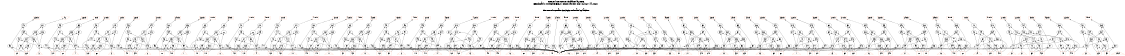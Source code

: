 # Network structure generated by ABC

digraph network {
size = "7.5,10";
center = true;
edge [dir = back];

{
  node [shape = plaintext];
  edge [style = invis];
  LevelTitle1 [label=""];
  LevelTitle2 [label=""];
  Level5 [label = ""];
  Level4 [label = ""];
  Level3 [label = ""];
  Level2 [label = ""];
  Level1 [label = ""];
  Level0 [label = ""];
  LevelTitle1 ->  LevelTitle2 ->  Level5 ->  Level4 ->  Level3 ->  Level2 ->  Level1 ->  Level0;
}

{
  rank = same;
  LevelTitle1;
  title1 [shape=plaintext,
          fontsize=20,
          fontname = "Times-Roman",
          label="Network structure visualized by ABC\nBenchmark \"MultiplierB_32\". Time was Thu Oct  8 20:27:44 2020. "
         ];
}

{
  rank = same;
  LevelTitle2;
  title2 [shape=plaintext,
          fontsize=18,
          fontname = "Times-Roman",
          label="The network contains 366 logic nodes and 62 latches.\n"
         ];
}

{
  rank = same;
  Level5;
  Node34 [label = "98", shape = invtriangle, color = coral, fillcolor = coral];
  Node36 [label = "34L_in", shape = box, color = coral, fillcolor = coral];
  Node39 [label = "2L_in", shape = box, color = coral, fillcolor = coral];
  Node42 [label = "36L_in", shape = box, color = coral, fillcolor = coral];
  Node45 [label = "37L_in", shape = box, color = coral, fillcolor = coral];
  Node48 [label = "38L_in", shape = box, color = coral, fillcolor = coral];
  Node51 [label = "39L_in", shape = box, color = coral, fillcolor = coral];
  Node54 [label = "40L_in", shape = box, color = coral, fillcolor = coral];
  Node57 [label = "41L_in", shape = box, color = coral, fillcolor = coral];
  Node60 [label = "42L_in", shape = box, color = coral, fillcolor = coral];
  Node63 [label = "43L_in", shape = box, color = coral, fillcolor = coral];
  Node66 [label = "44L_in", shape = box, color = coral, fillcolor = coral];
  Node69 [label = "45L_in", shape = box, color = coral, fillcolor = coral];
  Node72 [label = "46L_in", shape = box, color = coral, fillcolor = coral];
  Node75 [label = "47L_in", shape = box, color = coral, fillcolor = coral];
  Node78 [label = "48L_in", shape = box, color = coral, fillcolor = coral];
  Node81 [label = "49L_in", shape = box, color = coral, fillcolor = coral];
  Node84 [label = "50L_in", shape = box, color = coral, fillcolor = coral];
  Node87 [label = "51L_in", shape = box, color = coral, fillcolor = coral];
  Node90 [label = "52L_in", shape = box, color = coral, fillcolor = coral];
  Node93 [label = "53L_in", shape = box, color = coral, fillcolor = coral];
  Node96 [label = "54L_in", shape = box, color = coral, fillcolor = coral];
  Node99 [label = "55L_in", shape = box, color = coral, fillcolor = coral];
  Node102 [label = "56L_in", shape = box, color = coral, fillcolor = coral];
  Node105 [label = "57L_in", shape = box, color = coral, fillcolor = coral];
  Node108 [label = "58L_in", shape = box, color = coral, fillcolor = coral];
  Node111 [label = "59L_in", shape = box, color = coral, fillcolor = coral];
  Node114 [label = "60L_in", shape = box, color = coral, fillcolor = coral];
  Node117 [label = "61L_in", shape = box, color = coral, fillcolor = coral];
  Node120 [label = "62L_in", shape = box, color = coral, fillcolor = coral];
  Node123 [label = "63L_in", shape = box, color = coral, fillcolor = coral];
  Node126 [label = "64L_in", shape = box, color = coral, fillcolor = coral];
  Node129 [label = "65L_in", shape = box, color = coral, fillcolor = coral];
  Node132 [label = "66L_in", shape = box, color = coral, fillcolor = coral];
  Node135 [label = "67L_in", shape = box, color = coral, fillcolor = coral];
  Node138 [label = "68L_in", shape = box, color = coral, fillcolor = coral];
  Node141 [label = "69L_in", shape = box, color = coral, fillcolor = coral];
  Node144 [label = "70L_in", shape = box, color = coral, fillcolor = coral];
  Node147 [label = "71L_in", shape = box, color = coral, fillcolor = coral];
  Node150 [label = "72L_in", shape = box, color = coral, fillcolor = coral];
  Node153 [label = "73L_in", shape = box, color = coral, fillcolor = coral];
  Node156 [label = "74L_in", shape = box, color = coral, fillcolor = coral];
  Node159 [label = "75L_in", shape = box, color = coral, fillcolor = coral];
  Node162 [label = "76L_in", shape = box, color = coral, fillcolor = coral];
  Node165 [label = "77L_in", shape = box, color = coral, fillcolor = coral];
  Node168 [label = "78L_in", shape = box, color = coral, fillcolor = coral];
  Node171 [label = "79L_in", shape = box, color = coral, fillcolor = coral];
  Node174 [label = "80L_in", shape = box, color = coral, fillcolor = coral];
  Node177 [label = "81L_in", shape = box, color = coral, fillcolor = coral];
  Node180 [label = "82L_in", shape = box, color = coral, fillcolor = coral];
  Node183 [label = "83L_in", shape = box, color = coral, fillcolor = coral];
  Node186 [label = "84L_in", shape = box, color = coral, fillcolor = coral];
  Node189 [label = "85L_in", shape = box, color = coral, fillcolor = coral];
  Node192 [label = "86L_in", shape = box, color = coral, fillcolor = coral];
  Node195 [label = "87L_in", shape = box, color = coral, fillcolor = coral];
  Node198 [label = "88L_in", shape = box, color = coral, fillcolor = coral];
  Node201 [label = "89L_in", shape = box, color = coral, fillcolor = coral];
  Node204 [label = "90L_in", shape = box, color = coral, fillcolor = coral];
  Node207 [label = "91L_in", shape = box, color = coral, fillcolor = coral];
  Node210 [label = "92L_in", shape = box, color = coral, fillcolor = coral];
  Node213 [label = "93L_in", shape = box, color = coral, fillcolor = coral];
  Node216 [label = "94L_in", shape = box, color = coral, fillcolor = coral];
  Node219 [label = "95L_in", shape = box, color = coral, fillcolor = coral];
}

{
  rank = same;
  Level4;
  Node227 [label = "227\n", shape = ellipse];
  Node235 [label = "235\n", shape = ellipse];
  Node242 [label = "242\n", shape = ellipse];
  Node249 [label = "249\n", shape = ellipse];
  Node256 [label = "256\n", shape = ellipse];
  Node263 [label = "263\n", shape = ellipse];
  Node270 [label = "270\n", shape = ellipse];
  Node277 [label = "277\n", shape = ellipse];
  Node284 [label = "284\n", shape = ellipse];
  Node291 [label = "291\n", shape = ellipse];
  Node298 [label = "298\n", shape = ellipse];
  Node305 [label = "305\n", shape = ellipse];
  Node312 [label = "312\n", shape = ellipse];
  Node319 [label = "319\n", shape = ellipse];
  Node326 [label = "326\n", shape = ellipse];
  Node333 [label = "333\n", shape = ellipse];
  Node340 [label = "340\n", shape = ellipse];
  Node347 [label = "347\n", shape = ellipse];
  Node354 [label = "354\n", shape = ellipse];
  Node361 [label = "361\n", shape = ellipse];
  Node368 [label = "368\n", shape = ellipse];
  Node375 [label = "375\n", shape = ellipse];
  Node382 [label = "382\n", shape = ellipse];
  Node389 [label = "389\n", shape = ellipse];
  Node396 [label = "396\n", shape = ellipse];
  Node403 [label = "403\n", shape = ellipse];
  Node410 [label = "410\n", shape = ellipse];
  Node417 [label = "417\n", shape = ellipse];
  Node424 [label = "424\n", shape = ellipse];
  Node431 [label = "431\n", shape = ellipse];
  Node440 [label = "440\n", shape = ellipse];
  Node445 [label = "445\n", shape = ellipse];
  Node450 [label = "450\n", shape = ellipse];
  Node455 [label = "455\n", shape = ellipse];
  Node460 [label = "460\n", shape = ellipse];
  Node465 [label = "465\n", shape = ellipse];
  Node470 [label = "470\n", shape = ellipse];
  Node475 [label = "475\n", shape = ellipse];
  Node480 [label = "480\n", shape = ellipse];
  Node485 [label = "485\n", shape = ellipse];
  Node490 [label = "490\n", shape = ellipse];
  Node495 [label = "495\n", shape = ellipse];
  Node500 [label = "500\n", shape = ellipse];
  Node505 [label = "505\n", shape = ellipse];
  Node510 [label = "510\n", shape = ellipse];
  Node515 [label = "515\n", shape = ellipse];
  Node520 [label = "520\n", shape = ellipse];
  Node525 [label = "525\n", shape = ellipse];
  Node530 [label = "530\n", shape = ellipse];
  Node535 [label = "535\n", shape = ellipse];
  Node540 [label = "540\n", shape = ellipse];
  Node545 [label = "545\n", shape = ellipse];
  Node550 [label = "550\n", shape = ellipse];
  Node555 [label = "555\n", shape = ellipse];
  Node560 [label = "560\n", shape = ellipse];
  Node565 [label = "565\n", shape = ellipse];
  Node570 [label = "570\n", shape = ellipse];
  Node575 [label = "575\n", shape = ellipse];
  Node580 [label = "580\n", shape = ellipse];
  Node585 [label = "585\n", shape = ellipse];
}

{
  rank = same;
  Level3;
  Node225 [label = "225\n", shape = ellipse];
  Node226 [label = "226\n", shape = ellipse];
  Node233 [label = "233\n", shape = ellipse];
  Node234 [label = "234\n", shape = ellipse];
  Node240 [label = "240\n", shape = ellipse];
  Node241 [label = "241\n", shape = ellipse];
  Node247 [label = "247\n", shape = ellipse];
  Node248 [label = "248\n", shape = ellipse];
  Node254 [label = "254\n", shape = ellipse];
  Node255 [label = "255\n", shape = ellipse];
  Node261 [label = "261\n", shape = ellipse];
  Node262 [label = "262\n", shape = ellipse];
  Node268 [label = "268\n", shape = ellipse];
  Node269 [label = "269\n", shape = ellipse];
  Node275 [label = "275\n", shape = ellipse];
  Node276 [label = "276\n", shape = ellipse];
  Node282 [label = "282\n", shape = ellipse];
  Node283 [label = "283\n", shape = ellipse];
  Node289 [label = "289\n", shape = ellipse];
  Node290 [label = "290\n", shape = ellipse];
  Node296 [label = "296\n", shape = ellipse];
  Node297 [label = "297\n", shape = ellipse];
  Node303 [label = "303\n", shape = ellipse];
  Node304 [label = "304\n", shape = ellipse];
  Node310 [label = "310\n", shape = ellipse];
  Node311 [label = "311\n", shape = ellipse];
  Node317 [label = "317\n", shape = ellipse];
  Node318 [label = "318\n", shape = ellipse];
  Node324 [label = "324\n", shape = ellipse];
  Node325 [label = "325\n", shape = ellipse];
  Node331 [label = "331\n", shape = ellipse];
  Node332 [label = "332\n", shape = ellipse];
  Node338 [label = "338\n", shape = ellipse];
  Node339 [label = "339\n", shape = ellipse];
  Node345 [label = "345\n", shape = ellipse];
  Node346 [label = "346\n", shape = ellipse];
  Node352 [label = "352\n", shape = ellipse];
  Node353 [label = "353\n", shape = ellipse];
  Node359 [label = "359\n", shape = ellipse];
  Node360 [label = "360\n", shape = ellipse];
  Node366 [label = "366\n", shape = ellipse];
  Node367 [label = "367\n", shape = ellipse];
  Node373 [label = "373\n", shape = ellipse];
  Node374 [label = "374\n", shape = ellipse];
  Node380 [label = "380\n", shape = ellipse];
  Node381 [label = "381\n", shape = ellipse];
  Node387 [label = "387\n", shape = ellipse];
  Node388 [label = "388\n", shape = ellipse];
  Node394 [label = "394\n", shape = ellipse];
  Node395 [label = "395\n", shape = ellipse];
  Node401 [label = "401\n", shape = ellipse];
  Node402 [label = "402\n", shape = ellipse];
  Node408 [label = "408\n", shape = ellipse];
  Node409 [label = "409\n", shape = ellipse];
  Node415 [label = "415\n", shape = ellipse];
  Node416 [label = "416\n", shape = ellipse];
  Node422 [label = "422\n", shape = ellipse];
  Node423 [label = "423\n", shape = ellipse];
  Node429 [label = "429\n", shape = ellipse];
  Node430 [label = "430\n", shape = ellipse];
  Node435 [label = "435\n", shape = ellipse];
  Node439 [label = "439\n", shape = ellipse];
  Node444 [label = "444\n", shape = ellipse];
  Node449 [label = "449\n", shape = ellipse];
  Node454 [label = "454\n", shape = ellipse];
  Node459 [label = "459\n", shape = ellipse];
  Node464 [label = "464\n", shape = ellipse];
  Node469 [label = "469\n", shape = ellipse];
  Node474 [label = "474\n", shape = ellipse];
  Node479 [label = "479\n", shape = ellipse];
  Node484 [label = "484\n", shape = ellipse];
  Node489 [label = "489\n", shape = ellipse];
  Node494 [label = "494\n", shape = ellipse];
  Node499 [label = "499\n", shape = ellipse];
  Node504 [label = "504\n", shape = ellipse];
  Node509 [label = "509\n", shape = ellipse];
  Node514 [label = "514\n", shape = ellipse];
  Node519 [label = "519\n", shape = ellipse];
  Node524 [label = "524\n", shape = ellipse];
  Node529 [label = "529\n", shape = ellipse];
  Node534 [label = "534\n", shape = ellipse];
  Node539 [label = "539\n", shape = ellipse];
  Node544 [label = "544\n", shape = ellipse];
  Node549 [label = "549\n", shape = ellipse];
  Node554 [label = "554\n", shape = ellipse];
  Node559 [label = "559\n", shape = ellipse];
  Node564 [label = "564\n", shape = ellipse];
  Node569 [label = "569\n", shape = ellipse];
  Node574 [label = "574\n", shape = ellipse];
  Node579 [label = "579\n", shape = ellipse];
  Node584 [label = "584\n", shape = ellipse];
}

{
  rank = same;
  Level2;
  Node224 [label = "224\n", shape = ellipse];
  Node232 [label = "232\n", shape = ellipse];
  Node239 [label = "239\n", shape = ellipse];
  Node246 [label = "246\n", shape = ellipse];
  Node253 [label = "253\n", shape = ellipse];
  Node260 [label = "260\n", shape = ellipse];
  Node267 [label = "267\n", shape = ellipse];
  Node274 [label = "274\n", shape = ellipse];
  Node281 [label = "281\n", shape = ellipse];
  Node288 [label = "288\n", shape = ellipse];
  Node295 [label = "295\n", shape = ellipse];
  Node302 [label = "302\n", shape = ellipse];
  Node309 [label = "309\n", shape = ellipse];
  Node316 [label = "316\n", shape = ellipse];
  Node323 [label = "323\n", shape = ellipse];
  Node330 [label = "330\n", shape = ellipse];
  Node337 [label = "337\n", shape = ellipse];
  Node344 [label = "344\n", shape = ellipse];
  Node351 [label = "351\n", shape = ellipse];
  Node358 [label = "358\n", shape = ellipse];
  Node365 [label = "365\n", shape = ellipse];
  Node372 [label = "372\n", shape = ellipse];
  Node379 [label = "379\n", shape = ellipse];
  Node386 [label = "386\n", shape = ellipse];
  Node393 [label = "393\n", shape = ellipse];
  Node400 [label = "400\n", shape = ellipse];
  Node407 [label = "407\n", shape = ellipse];
  Node414 [label = "414\n", shape = ellipse];
  Node421 [label = "421\n", shape = ellipse];
  Node428 [label = "428\n", shape = ellipse];
  Node433 [label = "433\n", shape = ellipse];
  Node434 [label = "434\n", shape = ellipse];
  Node437 [label = "437\n", shape = ellipse];
  Node438 [label = "438\n", shape = ellipse];
  Node442 [label = "442\n", shape = ellipse];
  Node443 [label = "443\n", shape = ellipse];
  Node447 [label = "447\n", shape = ellipse];
  Node448 [label = "448\n", shape = ellipse];
  Node452 [label = "452\n", shape = ellipse];
  Node453 [label = "453\n", shape = ellipse];
  Node457 [label = "457\n", shape = ellipse];
  Node458 [label = "458\n", shape = ellipse];
  Node462 [label = "462\n", shape = ellipse];
  Node463 [label = "463\n", shape = ellipse];
  Node467 [label = "467\n", shape = ellipse];
  Node468 [label = "468\n", shape = ellipse];
  Node472 [label = "472\n", shape = ellipse];
  Node473 [label = "473\n", shape = ellipse];
  Node477 [label = "477\n", shape = ellipse];
  Node478 [label = "478\n", shape = ellipse];
  Node482 [label = "482\n", shape = ellipse];
  Node483 [label = "483\n", shape = ellipse];
  Node487 [label = "487\n", shape = ellipse];
  Node488 [label = "488\n", shape = ellipse];
  Node492 [label = "492\n", shape = ellipse];
  Node493 [label = "493\n", shape = ellipse];
  Node497 [label = "497\n", shape = ellipse];
  Node498 [label = "498\n", shape = ellipse];
  Node502 [label = "502\n", shape = ellipse];
  Node503 [label = "503\n", shape = ellipse];
  Node507 [label = "507\n", shape = ellipse];
  Node508 [label = "508\n", shape = ellipse];
  Node512 [label = "512\n", shape = ellipse];
  Node513 [label = "513\n", shape = ellipse];
  Node517 [label = "517\n", shape = ellipse];
  Node518 [label = "518\n", shape = ellipse];
  Node522 [label = "522\n", shape = ellipse];
  Node523 [label = "523\n", shape = ellipse];
  Node527 [label = "527\n", shape = ellipse];
  Node528 [label = "528\n", shape = ellipse];
  Node532 [label = "532\n", shape = ellipse];
  Node533 [label = "533\n", shape = ellipse];
  Node537 [label = "537\n", shape = ellipse];
  Node538 [label = "538\n", shape = ellipse];
  Node542 [label = "542\n", shape = ellipse];
  Node543 [label = "543\n", shape = ellipse];
  Node547 [label = "547\n", shape = ellipse];
  Node548 [label = "548\n", shape = ellipse];
  Node552 [label = "552\n", shape = ellipse];
  Node553 [label = "553\n", shape = ellipse];
  Node557 [label = "557\n", shape = ellipse];
  Node558 [label = "558\n", shape = ellipse];
  Node562 [label = "562\n", shape = ellipse];
  Node563 [label = "563\n", shape = ellipse];
  Node567 [label = "567\n", shape = ellipse];
  Node568 [label = "568\n", shape = ellipse];
  Node572 [label = "572\n", shape = ellipse];
  Node573 [label = "573\n", shape = ellipse];
  Node577 [label = "577\n", shape = ellipse];
  Node578 [label = "578\n", shape = ellipse];
  Node582 [label = "582\n", shape = ellipse];
  Node583 [label = "583\n", shape = ellipse];
  Node586 [label = "586\n", shape = ellipse];
}

{
  rank = same;
  Level1;
  Node221 [label = "221\n", shape = ellipse];
  Node222 [label = "222\n", shape = ellipse];
  Node223 [label = "223\n", shape = ellipse];
  Node228 [label = "228\n", shape = ellipse];
  Node229 [label = "229\n", shape = ellipse];
  Node230 [label = "230\n", shape = ellipse];
  Node231 [label = "231\n", shape = ellipse];
  Node236 [label = "236\n", shape = ellipse];
  Node237 [label = "237\n", shape = ellipse];
  Node238 [label = "238\n", shape = ellipse];
  Node243 [label = "243\n", shape = ellipse];
  Node244 [label = "244\n", shape = ellipse];
  Node245 [label = "245\n", shape = ellipse];
  Node250 [label = "250\n", shape = ellipse];
  Node251 [label = "251\n", shape = ellipse];
  Node252 [label = "252\n", shape = ellipse];
  Node257 [label = "257\n", shape = ellipse];
  Node258 [label = "258\n", shape = ellipse];
  Node259 [label = "259\n", shape = ellipse];
  Node264 [label = "264\n", shape = ellipse];
  Node265 [label = "265\n", shape = ellipse];
  Node266 [label = "266\n", shape = ellipse];
  Node271 [label = "271\n", shape = ellipse];
  Node272 [label = "272\n", shape = ellipse];
  Node273 [label = "273\n", shape = ellipse];
  Node278 [label = "278\n", shape = ellipse];
  Node279 [label = "279\n", shape = ellipse];
  Node280 [label = "280\n", shape = ellipse];
  Node285 [label = "285\n", shape = ellipse];
  Node286 [label = "286\n", shape = ellipse];
  Node287 [label = "287\n", shape = ellipse];
  Node292 [label = "292\n", shape = ellipse];
  Node293 [label = "293\n", shape = ellipse];
  Node294 [label = "294\n", shape = ellipse];
  Node299 [label = "299\n", shape = ellipse];
  Node300 [label = "300\n", shape = ellipse];
  Node301 [label = "301\n", shape = ellipse];
  Node306 [label = "306\n", shape = ellipse];
  Node307 [label = "307\n", shape = ellipse];
  Node308 [label = "308\n", shape = ellipse];
  Node313 [label = "313\n", shape = ellipse];
  Node314 [label = "314\n", shape = ellipse];
  Node315 [label = "315\n", shape = ellipse];
  Node320 [label = "320\n", shape = ellipse];
  Node321 [label = "321\n", shape = ellipse];
  Node322 [label = "322\n", shape = ellipse];
  Node327 [label = "327\n", shape = ellipse];
  Node328 [label = "328\n", shape = ellipse];
  Node329 [label = "329\n", shape = ellipse];
  Node334 [label = "334\n", shape = ellipse];
  Node335 [label = "335\n", shape = ellipse];
  Node336 [label = "336\n", shape = ellipse];
  Node341 [label = "341\n", shape = ellipse];
  Node342 [label = "342\n", shape = ellipse];
  Node343 [label = "343\n", shape = ellipse];
  Node348 [label = "348\n", shape = ellipse];
  Node349 [label = "349\n", shape = ellipse];
  Node350 [label = "350\n", shape = ellipse];
  Node355 [label = "355\n", shape = ellipse];
  Node356 [label = "356\n", shape = ellipse];
  Node357 [label = "357\n", shape = ellipse];
  Node362 [label = "362\n", shape = ellipse];
  Node363 [label = "363\n", shape = ellipse];
  Node364 [label = "364\n", shape = ellipse];
  Node369 [label = "369\n", shape = ellipse];
  Node370 [label = "370\n", shape = ellipse];
  Node371 [label = "371\n", shape = ellipse];
  Node376 [label = "376\n", shape = ellipse];
  Node377 [label = "377\n", shape = ellipse];
  Node378 [label = "378\n", shape = ellipse];
  Node383 [label = "383\n", shape = ellipse];
  Node384 [label = "384\n", shape = ellipse];
  Node385 [label = "385\n", shape = ellipse];
  Node390 [label = "390\n", shape = ellipse];
  Node391 [label = "391\n", shape = ellipse];
  Node392 [label = "392\n", shape = ellipse];
  Node397 [label = "397\n", shape = ellipse];
  Node398 [label = "398\n", shape = ellipse];
  Node399 [label = "399\n", shape = ellipse];
  Node404 [label = "404\n", shape = ellipse];
  Node405 [label = "405\n", shape = ellipse];
  Node406 [label = "406\n", shape = ellipse];
  Node411 [label = "411\n", shape = ellipse];
  Node412 [label = "412\n", shape = ellipse];
  Node413 [label = "413\n", shape = ellipse];
  Node418 [label = "418\n", shape = ellipse];
  Node419 [label = "419\n", shape = ellipse];
  Node420 [label = "420\n", shape = ellipse];
  Node425 [label = "425\n", shape = ellipse];
  Node426 [label = "426\n", shape = ellipse];
  Node427 [label = "427\n", shape = ellipse];
  Node432 [label = "432\n", shape = ellipse];
  Node436 [label = "436\n", shape = ellipse];
  Node441 [label = "441\n", shape = ellipse];
  Node446 [label = "446\n", shape = ellipse];
  Node451 [label = "451\n", shape = ellipse];
  Node456 [label = "456\n", shape = ellipse];
  Node461 [label = "461\n", shape = ellipse];
  Node466 [label = "466\n", shape = ellipse];
  Node471 [label = "471\n", shape = ellipse];
  Node476 [label = "476\n", shape = ellipse];
  Node481 [label = "481\n", shape = ellipse];
  Node486 [label = "486\n", shape = ellipse];
  Node491 [label = "491\n", shape = ellipse];
  Node496 [label = "496\n", shape = ellipse];
  Node501 [label = "501\n", shape = ellipse];
  Node506 [label = "506\n", shape = ellipse];
  Node511 [label = "511\n", shape = ellipse];
  Node516 [label = "516\n", shape = ellipse];
  Node521 [label = "521\n", shape = ellipse];
  Node526 [label = "526\n", shape = ellipse];
  Node531 [label = "531\n", shape = ellipse];
  Node536 [label = "536\n", shape = ellipse];
  Node541 [label = "541\n", shape = ellipse];
  Node546 [label = "546\n", shape = ellipse];
  Node551 [label = "551\n", shape = ellipse];
  Node556 [label = "556\n", shape = ellipse];
  Node561 [label = "561\n", shape = ellipse];
  Node566 [label = "566\n", shape = ellipse];
  Node571 [label = "571\n", shape = ellipse];
  Node576 [label = "576\n", shape = ellipse];
  Node581 [label = "581\n", shape = ellipse];
}

{
  rank = same;
  Level0;
  Node1 [label = "clock", shape = triangle, color = coral, fillcolor = coral];
  Node2 [label = "1", shape = triangle, color = coral, fillcolor = coral];
  Node3 [label = "3", shape = triangle, color = coral, fillcolor = coral];
  Node4 [label = "4", shape = triangle, color = coral, fillcolor = coral];
  Node5 [label = "5", shape = triangle, color = coral, fillcolor = coral];
  Node6 [label = "6", shape = triangle, color = coral, fillcolor = coral];
  Node7 [label = "7", shape = triangle, color = coral, fillcolor = coral];
  Node8 [label = "8", shape = triangle, color = coral, fillcolor = coral];
  Node9 [label = "9", shape = triangle, color = coral, fillcolor = coral];
  Node10 [label = "10", shape = triangle, color = coral, fillcolor = coral];
  Node11 [label = "11", shape = triangle, color = coral, fillcolor = coral];
  Node12 [label = "12", shape = triangle, color = coral, fillcolor = coral];
  Node13 [label = "13", shape = triangle, color = coral, fillcolor = coral];
  Node14 [label = "14", shape = triangle, color = coral, fillcolor = coral];
  Node15 [label = "15", shape = triangle, color = coral, fillcolor = coral];
  Node16 [label = "16", shape = triangle, color = coral, fillcolor = coral];
  Node17 [label = "17", shape = triangle, color = coral, fillcolor = coral];
  Node18 [label = "18", shape = triangle, color = coral, fillcolor = coral];
  Node19 [label = "19", shape = triangle, color = coral, fillcolor = coral];
  Node20 [label = "20", shape = triangle, color = coral, fillcolor = coral];
  Node21 [label = "21", shape = triangle, color = coral, fillcolor = coral];
  Node22 [label = "22", shape = triangle, color = coral, fillcolor = coral];
  Node23 [label = "23", shape = triangle, color = coral, fillcolor = coral];
  Node24 [label = "24", shape = triangle, color = coral, fillcolor = coral];
  Node25 [label = "25", shape = triangle, color = coral, fillcolor = coral];
  Node26 [label = "26", shape = triangle, color = coral, fillcolor = coral];
  Node27 [label = "27", shape = triangle, color = coral, fillcolor = coral];
  Node28 [label = "28", shape = triangle, color = coral, fillcolor = coral];
  Node29 [label = "29", shape = triangle, color = coral, fillcolor = coral];
  Node30 [label = "30", shape = triangle, color = coral, fillcolor = coral];
  Node31 [label = "31", shape = triangle, color = coral, fillcolor = coral];
  Node32 [label = "32", shape = triangle, color = coral, fillcolor = coral];
  Node33 [label = "33", shape = triangle, color = coral, fillcolor = coral];
  Node37 [label = "34L", shape = box, color = coral, fillcolor = coral];
  Node40 [label = "2L", shape = box, color = coral, fillcolor = coral];
  Node43 [label = "36L", shape = box, color = coral, fillcolor = coral];
  Node46 [label = "37L", shape = box, color = coral, fillcolor = coral];
  Node49 [label = "38L", shape = box, color = coral, fillcolor = coral];
  Node52 [label = "39L", shape = box, color = coral, fillcolor = coral];
  Node55 [label = "40L", shape = box, color = coral, fillcolor = coral];
  Node58 [label = "41L", shape = box, color = coral, fillcolor = coral];
  Node61 [label = "42L", shape = box, color = coral, fillcolor = coral];
  Node64 [label = "43L", shape = box, color = coral, fillcolor = coral];
  Node67 [label = "44L", shape = box, color = coral, fillcolor = coral];
  Node70 [label = "45L", shape = box, color = coral, fillcolor = coral];
  Node73 [label = "46L", shape = box, color = coral, fillcolor = coral];
  Node76 [label = "47L", shape = box, color = coral, fillcolor = coral];
  Node79 [label = "48L", shape = box, color = coral, fillcolor = coral];
  Node82 [label = "49L", shape = box, color = coral, fillcolor = coral];
  Node85 [label = "50L", shape = box, color = coral, fillcolor = coral];
  Node88 [label = "51L", shape = box, color = coral, fillcolor = coral];
  Node91 [label = "52L", shape = box, color = coral, fillcolor = coral];
  Node94 [label = "53L", shape = box, color = coral, fillcolor = coral];
  Node97 [label = "54L", shape = box, color = coral, fillcolor = coral];
  Node100 [label = "55L", shape = box, color = coral, fillcolor = coral];
  Node103 [label = "56L", shape = box, color = coral, fillcolor = coral];
  Node106 [label = "57L", shape = box, color = coral, fillcolor = coral];
  Node109 [label = "58L", shape = box, color = coral, fillcolor = coral];
  Node112 [label = "59L", shape = box, color = coral, fillcolor = coral];
  Node115 [label = "60L", shape = box, color = coral, fillcolor = coral];
  Node118 [label = "61L", shape = box, color = coral, fillcolor = coral];
  Node121 [label = "62L", shape = box, color = coral, fillcolor = coral];
  Node124 [label = "63L", shape = box, color = coral, fillcolor = coral];
  Node127 [label = "64L", shape = box, color = coral, fillcolor = coral];
  Node130 [label = "65L", shape = box, color = coral, fillcolor = coral];
  Node133 [label = "66L", shape = box, color = coral, fillcolor = coral];
  Node136 [label = "67L", shape = box, color = coral, fillcolor = coral];
  Node139 [label = "68L", shape = box, color = coral, fillcolor = coral];
  Node142 [label = "69L", shape = box, color = coral, fillcolor = coral];
  Node145 [label = "70L", shape = box, color = coral, fillcolor = coral];
  Node148 [label = "71L", shape = box, color = coral, fillcolor = coral];
  Node151 [label = "72L", shape = box, color = coral, fillcolor = coral];
  Node154 [label = "73L", shape = box, color = coral, fillcolor = coral];
  Node157 [label = "74L", shape = box, color = coral, fillcolor = coral];
  Node160 [label = "75L", shape = box, color = coral, fillcolor = coral];
  Node163 [label = "76L", shape = box, color = coral, fillcolor = coral];
  Node166 [label = "77L", shape = box, color = coral, fillcolor = coral];
  Node169 [label = "78L", shape = box, color = coral, fillcolor = coral];
  Node172 [label = "79L", shape = box, color = coral, fillcolor = coral];
  Node175 [label = "80L", shape = box, color = coral, fillcolor = coral];
  Node178 [label = "81L", shape = box, color = coral, fillcolor = coral];
  Node181 [label = "82L", shape = box, color = coral, fillcolor = coral];
  Node184 [label = "83L", shape = box, color = coral, fillcolor = coral];
  Node187 [label = "84L", shape = box, color = coral, fillcolor = coral];
  Node190 [label = "85L", shape = box, color = coral, fillcolor = coral];
  Node193 [label = "86L", shape = box, color = coral, fillcolor = coral];
  Node196 [label = "87L", shape = box, color = coral, fillcolor = coral];
  Node199 [label = "88L", shape = box, color = coral, fillcolor = coral];
  Node202 [label = "89L", shape = box, color = coral, fillcolor = coral];
  Node205 [label = "90L", shape = box, color = coral, fillcolor = coral];
  Node208 [label = "91L", shape = box, color = coral, fillcolor = coral];
  Node211 [label = "92L", shape = box, color = coral, fillcolor = coral];
  Node214 [label = "93L", shape = box, color = coral, fillcolor = coral];
  Node217 [label = "94L", shape = box, color = coral, fillcolor = coral];
  Node220 [label = "95L", shape = box, color = coral, fillcolor = coral];
}

title1 -> title2 [style = invis];
title2 -> Node34 [style = invis];
title2 -> Node36 [style = invis];
title2 -> Node39 [style = invis];
title2 -> Node42 [style = invis];
title2 -> Node45 [style = invis];
title2 -> Node48 [style = invis];
title2 -> Node51 [style = invis];
title2 -> Node54 [style = invis];
title2 -> Node57 [style = invis];
title2 -> Node60 [style = invis];
title2 -> Node63 [style = invis];
title2 -> Node66 [style = invis];
title2 -> Node69 [style = invis];
title2 -> Node72 [style = invis];
title2 -> Node75 [style = invis];
title2 -> Node78 [style = invis];
title2 -> Node81 [style = invis];
title2 -> Node84 [style = invis];
title2 -> Node87 [style = invis];
title2 -> Node90 [style = invis];
title2 -> Node93 [style = invis];
title2 -> Node96 [style = invis];
title2 -> Node99 [style = invis];
title2 -> Node102 [style = invis];
title2 -> Node105 [style = invis];
title2 -> Node108 [style = invis];
title2 -> Node111 [style = invis];
title2 -> Node114 [style = invis];
title2 -> Node117 [style = invis];
title2 -> Node120 [style = invis];
title2 -> Node123 [style = invis];
title2 -> Node126 [style = invis];
title2 -> Node129 [style = invis];
title2 -> Node132 [style = invis];
title2 -> Node135 [style = invis];
title2 -> Node138 [style = invis];
title2 -> Node141 [style = invis];
title2 -> Node144 [style = invis];
title2 -> Node147 [style = invis];
title2 -> Node150 [style = invis];
title2 -> Node153 [style = invis];
title2 -> Node156 [style = invis];
title2 -> Node159 [style = invis];
title2 -> Node162 [style = invis];
title2 -> Node165 [style = invis];
title2 -> Node168 [style = invis];
title2 -> Node171 [style = invis];
title2 -> Node174 [style = invis];
title2 -> Node177 [style = invis];
title2 -> Node180 [style = invis];
title2 -> Node183 [style = invis];
title2 -> Node186 [style = invis];
title2 -> Node189 [style = invis];
title2 -> Node192 [style = invis];
title2 -> Node195 [style = invis];
title2 -> Node198 [style = invis];
title2 -> Node201 [style = invis];
title2 -> Node204 [style = invis];
title2 -> Node207 [style = invis];
title2 -> Node210 [style = invis];
title2 -> Node213 [style = invis];
title2 -> Node216 [style = invis];
title2 -> Node219 [style = invis];
Node34 -> Node227 [style = solid];
Node36 -> Node228 [style = solid];
Node39 -> Node235 [style = solid];
Node42 -> Node242 [style = solid];
Node45 -> Node249 [style = solid];
Node48 -> Node256 [style = solid];
Node51 -> Node263 [style = solid];
Node54 -> Node270 [style = solid];
Node57 -> Node277 [style = solid];
Node60 -> Node284 [style = solid];
Node63 -> Node291 [style = solid];
Node66 -> Node298 [style = solid];
Node69 -> Node305 [style = solid];
Node72 -> Node312 [style = solid];
Node75 -> Node319 [style = solid];
Node78 -> Node326 [style = solid];
Node81 -> Node333 [style = solid];
Node84 -> Node340 [style = solid];
Node87 -> Node347 [style = solid];
Node90 -> Node354 [style = solid];
Node93 -> Node361 [style = solid];
Node96 -> Node368 [style = solid];
Node99 -> Node375 [style = solid];
Node102 -> Node382 [style = solid];
Node105 -> Node389 [style = solid];
Node108 -> Node396 [style = solid];
Node111 -> Node403 [style = solid];
Node114 -> Node410 [style = solid];
Node117 -> Node417 [style = solid];
Node120 -> Node424 [style = solid];
Node123 -> Node431 [style = solid];
Node126 -> Node435 [style = solid];
Node129 -> Node440 [style = solid];
Node132 -> Node445 [style = solid];
Node135 -> Node450 [style = solid];
Node138 -> Node455 [style = solid];
Node141 -> Node460 [style = solid];
Node144 -> Node465 [style = solid];
Node147 -> Node470 [style = solid];
Node150 -> Node475 [style = solid];
Node153 -> Node480 [style = solid];
Node156 -> Node485 [style = solid];
Node159 -> Node490 [style = solid];
Node162 -> Node495 [style = solid];
Node165 -> Node500 [style = solid];
Node168 -> Node505 [style = solid];
Node171 -> Node510 [style = solid];
Node174 -> Node515 [style = solid];
Node177 -> Node520 [style = solid];
Node180 -> Node525 [style = solid];
Node183 -> Node530 [style = solid];
Node186 -> Node535 [style = solid];
Node189 -> Node540 [style = solid];
Node192 -> Node545 [style = solid];
Node195 -> Node550 [style = solid];
Node198 -> Node555 [style = solid];
Node201 -> Node560 [style = solid];
Node204 -> Node565 [style = solid];
Node207 -> Node570 [style = solid];
Node210 -> Node575 [style = solid];
Node213 -> Node580 [style = solid];
Node216 -> Node585 [style = solid];
Node219 -> Node586 [style = solid];
Node221 -> Node2 [style = solid];
Node221 -> Node3 [style = solid];
Node222 -> Node43 [style = solid];
Node222 -> Node133 [style = solid];
Node223 -> Node43 [style = solid];
Node223 -> Node133 [style = solid];
Node224 -> Node222 [style = solid];
Node224 -> Node223 [style = solid];
Node225 -> Node221 [style = solid];
Node225 -> Node224 [style = solid];
Node226 -> Node221 [style = solid];
Node226 -> Node224 [style = solid];
Node227 -> Node225 [style = solid];
Node227 -> Node226 [style = solid];
Node228 -> Node2 [style = solid];
Node228 -> Node37 [style = solid];
Node229 -> Node2 [style = solid];
Node229 -> Node4 [style = solid];
Node230 -> Node46 [style = solid];
Node230 -> Node136 [style = solid];
Node231 -> Node46 [style = solid];
Node231 -> Node136 [style = solid];
Node232 -> Node230 [style = solid];
Node232 -> Node231 [style = solid];
Node233 -> Node229 [style = solid];
Node233 -> Node232 [style = solid];
Node234 -> Node229 [style = solid];
Node234 -> Node232 [style = solid];
Node235 -> Node233 [style = solid];
Node235 -> Node234 [style = solid];
Node236 -> Node2 [style = solid];
Node236 -> Node5 [style = solid];
Node237 -> Node49 [style = solid];
Node237 -> Node139 [style = solid];
Node238 -> Node49 [style = solid];
Node238 -> Node139 [style = solid];
Node239 -> Node237 [style = solid];
Node239 -> Node238 [style = solid];
Node240 -> Node236 [style = solid];
Node240 -> Node239 [style = solid];
Node241 -> Node236 [style = solid];
Node241 -> Node239 [style = solid];
Node242 -> Node240 [style = solid];
Node242 -> Node241 [style = solid];
Node243 -> Node2 [style = solid];
Node243 -> Node6 [style = solid];
Node244 -> Node52 [style = solid];
Node244 -> Node142 [style = solid];
Node245 -> Node52 [style = solid];
Node245 -> Node142 [style = solid];
Node246 -> Node244 [style = solid];
Node246 -> Node245 [style = solid];
Node247 -> Node243 [style = solid];
Node247 -> Node246 [style = solid];
Node248 -> Node243 [style = solid];
Node248 -> Node246 [style = solid];
Node249 -> Node247 [style = solid];
Node249 -> Node248 [style = solid];
Node250 -> Node2 [style = solid];
Node250 -> Node7 [style = solid];
Node251 -> Node55 [style = solid];
Node251 -> Node145 [style = solid];
Node252 -> Node55 [style = solid];
Node252 -> Node145 [style = solid];
Node253 -> Node251 [style = solid];
Node253 -> Node252 [style = solid];
Node254 -> Node250 [style = solid];
Node254 -> Node253 [style = solid];
Node255 -> Node250 [style = solid];
Node255 -> Node253 [style = solid];
Node256 -> Node254 [style = solid];
Node256 -> Node255 [style = solid];
Node257 -> Node2 [style = solid];
Node257 -> Node8 [style = solid];
Node258 -> Node58 [style = solid];
Node258 -> Node148 [style = solid];
Node259 -> Node58 [style = solid];
Node259 -> Node148 [style = solid];
Node260 -> Node258 [style = solid];
Node260 -> Node259 [style = solid];
Node261 -> Node257 [style = solid];
Node261 -> Node260 [style = solid];
Node262 -> Node257 [style = solid];
Node262 -> Node260 [style = solid];
Node263 -> Node261 [style = solid];
Node263 -> Node262 [style = solid];
Node264 -> Node2 [style = solid];
Node264 -> Node9 [style = solid];
Node265 -> Node61 [style = solid];
Node265 -> Node151 [style = solid];
Node266 -> Node61 [style = solid];
Node266 -> Node151 [style = solid];
Node267 -> Node265 [style = solid];
Node267 -> Node266 [style = solid];
Node268 -> Node264 [style = solid];
Node268 -> Node267 [style = solid];
Node269 -> Node264 [style = solid];
Node269 -> Node267 [style = solid];
Node270 -> Node268 [style = solid];
Node270 -> Node269 [style = solid];
Node271 -> Node2 [style = solid];
Node271 -> Node10 [style = solid];
Node272 -> Node64 [style = solid];
Node272 -> Node154 [style = solid];
Node273 -> Node64 [style = solid];
Node273 -> Node154 [style = solid];
Node274 -> Node272 [style = solid];
Node274 -> Node273 [style = solid];
Node275 -> Node271 [style = solid];
Node275 -> Node274 [style = solid];
Node276 -> Node271 [style = solid];
Node276 -> Node274 [style = solid];
Node277 -> Node275 [style = solid];
Node277 -> Node276 [style = solid];
Node278 -> Node2 [style = solid];
Node278 -> Node11 [style = solid];
Node279 -> Node67 [style = solid];
Node279 -> Node157 [style = solid];
Node280 -> Node67 [style = solid];
Node280 -> Node157 [style = solid];
Node281 -> Node279 [style = solid];
Node281 -> Node280 [style = solid];
Node282 -> Node278 [style = solid];
Node282 -> Node281 [style = solid];
Node283 -> Node278 [style = solid];
Node283 -> Node281 [style = solid];
Node284 -> Node282 [style = solid];
Node284 -> Node283 [style = solid];
Node285 -> Node2 [style = solid];
Node285 -> Node12 [style = solid];
Node286 -> Node70 [style = solid];
Node286 -> Node160 [style = solid];
Node287 -> Node70 [style = solid];
Node287 -> Node160 [style = solid];
Node288 -> Node286 [style = solid];
Node288 -> Node287 [style = solid];
Node289 -> Node285 [style = solid];
Node289 -> Node288 [style = solid];
Node290 -> Node285 [style = solid];
Node290 -> Node288 [style = solid];
Node291 -> Node289 [style = solid];
Node291 -> Node290 [style = solid];
Node292 -> Node2 [style = solid];
Node292 -> Node13 [style = solid];
Node293 -> Node73 [style = solid];
Node293 -> Node163 [style = solid];
Node294 -> Node73 [style = solid];
Node294 -> Node163 [style = solid];
Node295 -> Node293 [style = solid];
Node295 -> Node294 [style = solid];
Node296 -> Node292 [style = solid];
Node296 -> Node295 [style = solid];
Node297 -> Node292 [style = solid];
Node297 -> Node295 [style = solid];
Node298 -> Node296 [style = solid];
Node298 -> Node297 [style = solid];
Node299 -> Node2 [style = solid];
Node299 -> Node14 [style = solid];
Node300 -> Node76 [style = solid];
Node300 -> Node166 [style = solid];
Node301 -> Node76 [style = solid];
Node301 -> Node166 [style = solid];
Node302 -> Node300 [style = solid];
Node302 -> Node301 [style = solid];
Node303 -> Node299 [style = solid];
Node303 -> Node302 [style = solid];
Node304 -> Node299 [style = solid];
Node304 -> Node302 [style = solid];
Node305 -> Node303 [style = solid];
Node305 -> Node304 [style = solid];
Node306 -> Node2 [style = solid];
Node306 -> Node15 [style = solid];
Node307 -> Node79 [style = solid];
Node307 -> Node169 [style = solid];
Node308 -> Node79 [style = solid];
Node308 -> Node169 [style = solid];
Node309 -> Node307 [style = solid];
Node309 -> Node308 [style = solid];
Node310 -> Node306 [style = solid];
Node310 -> Node309 [style = solid];
Node311 -> Node306 [style = solid];
Node311 -> Node309 [style = solid];
Node312 -> Node310 [style = solid];
Node312 -> Node311 [style = solid];
Node313 -> Node2 [style = solid];
Node313 -> Node16 [style = solid];
Node314 -> Node82 [style = solid];
Node314 -> Node172 [style = solid];
Node315 -> Node82 [style = solid];
Node315 -> Node172 [style = solid];
Node316 -> Node314 [style = solid];
Node316 -> Node315 [style = solid];
Node317 -> Node313 [style = solid];
Node317 -> Node316 [style = solid];
Node318 -> Node313 [style = solid];
Node318 -> Node316 [style = solid];
Node319 -> Node317 [style = solid];
Node319 -> Node318 [style = solid];
Node320 -> Node2 [style = solid];
Node320 -> Node17 [style = solid];
Node321 -> Node85 [style = solid];
Node321 -> Node175 [style = solid];
Node322 -> Node85 [style = solid];
Node322 -> Node175 [style = solid];
Node323 -> Node321 [style = solid];
Node323 -> Node322 [style = solid];
Node324 -> Node320 [style = solid];
Node324 -> Node323 [style = solid];
Node325 -> Node320 [style = solid];
Node325 -> Node323 [style = solid];
Node326 -> Node324 [style = solid];
Node326 -> Node325 [style = solid];
Node327 -> Node2 [style = solid];
Node327 -> Node18 [style = solid];
Node328 -> Node88 [style = solid];
Node328 -> Node178 [style = solid];
Node329 -> Node88 [style = solid];
Node329 -> Node178 [style = solid];
Node330 -> Node328 [style = solid];
Node330 -> Node329 [style = solid];
Node331 -> Node327 [style = solid];
Node331 -> Node330 [style = solid];
Node332 -> Node327 [style = solid];
Node332 -> Node330 [style = solid];
Node333 -> Node331 [style = solid];
Node333 -> Node332 [style = solid];
Node334 -> Node2 [style = solid];
Node334 -> Node19 [style = solid];
Node335 -> Node91 [style = solid];
Node335 -> Node181 [style = solid];
Node336 -> Node91 [style = solid];
Node336 -> Node181 [style = solid];
Node337 -> Node335 [style = solid];
Node337 -> Node336 [style = solid];
Node338 -> Node334 [style = solid];
Node338 -> Node337 [style = solid];
Node339 -> Node334 [style = solid];
Node339 -> Node337 [style = solid];
Node340 -> Node338 [style = solid];
Node340 -> Node339 [style = solid];
Node341 -> Node2 [style = solid];
Node341 -> Node20 [style = solid];
Node342 -> Node94 [style = solid];
Node342 -> Node184 [style = solid];
Node343 -> Node94 [style = solid];
Node343 -> Node184 [style = solid];
Node344 -> Node342 [style = solid];
Node344 -> Node343 [style = solid];
Node345 -> Node341 [style = solid];
Node345 -> Node344 [style = solid];
Node346 -> Node341 [style = solid];
Node346 -> Node344 [style = solid];
Node347 -> Node345 [style = solid];
Node347 -> Node346 [style = solid];
Node348 -> Node2 [style = solid];
Node348 -> Node21 [style = solid];
Node349 -> Node97 [style = solid];
Node349 -> Node187 [style = solid];
Node350 -> Node97 [style = solid];
Node350 -> Node187 [style = solid];
Node351 -> Node349 [style = solid];
Node351 -> Node350 [style = solid];
Node352 -> Node348 [style = solid];
Node352 -> Node351 [style = solid];
Node353 -> Node348 [style = solid];
Node353 -> Node351 [style = solid];
Node354 -> Node352 [style = solid];
Node354 -> Node353 [style = solid];
Node355 -> Node2 [style = solid];
Node355 -> Node22 [style = solid];
Node356 -> Node100 [style = solid];
Node356 -> Node190 [style = solid];
Node357 -> Node100 [style = solid];
Node357 -> Node190 [style = solid];
Node358 -> Node356 [style = solid];
Node358 -> Node357 [style = solid];
Node359 -> Node355 [style = solid];
Node359 -> Node358 [style = solid];
Node360 -> Node355 [style = solid];
Node360 -> Node358 [style = solid];
Node361 -> Node359 [style = solid];
Node361 -> Node360 [style = solid];
Node362 -> Node2 [style = solid];
Node362 -> Node23 [style = solid];
Node363 -> Node103 [style = solid];
Node363 -> Node193 [style = solid];
Node364 -> Node103 [style = solid];
Node364 -> Node193 [style = solid];
Node365 -> Node363 [style = solid];
Node365 -> Node364 [style = solid];
Node366 -> Node362 [style = solid];
Node366 -> Node365 [style = solid];
Node367 -> Node362 [style = solid];
Node367 -> Node365 [style = solid];
Node368 -> Node366 [style = solid];
Node368 -> Node367 [style = solid];
Node369 -> Node2 [style = solid];
Node369 -> Node24 [style = solid];
Node370 -> Node106 [style = solid];
Node370 -> Node196 [style = solid];
Node371 -> Node106 [style = solid];
Node371 -> Node196 [style = solid];
Node372 -> Node370 [style = solid];
Node372 -> Node371 [style = solid];
Node373 -> Node369 [style = solid];
Node373 -> Node372 [style = solid];
Node374 -> Node369 [style = solid];
Node374 -> Node372 [style = solid];
Node375 -> Node373 [style = solid];
Node375 -> Node374 [style = solid];
Node376 -> Node2 [style = solid];
Node376 -> Node25 [style = solid];
Node377 -> Node109 [style = solid];
Node377 -> Node199 [style = solid];
Node378 -> Node109 [style = solid];
Node378 -> Node199 [style = solid];
Node379 -> Node377 [style = solid];
Node379 -> Node378 [style = solid];
Node380 -> Node376 [style = solid];
Node380 -> Node379 [style = solid];
Node381 -> Node376 [style = solid];
Node381 -> Node379 [style = solid];
Node382 -> Node380 [style = solid];
Node382 -> Node381 [style = solid];
Node383 -> Node2 [style = solid];
Node383 -> Node26 [style = solid];
Node384 -> Node112 [style = solid];
Node384 -> Node202 [style = solid];
Node385 -> Node112 [style = solid];
Node385 -> Node202 [style = solid];
Node386 -> Node384 [style = solid];
Node386 -> Node385 [style = solid];
Node387 -> Node383 [style = solid];
Node387 -> Node386 [style = solid];
Node388 -> Node383 [style = solid];
Node388 -> Node386 [style = solid];
Node389 -> Node387 [style = solid];
Node389 -> Node388 [style = solid];
Node390 -> Node2 [style = solid];
Node390 -> Node27 [style = solid];
Node391 -> Node115 [style = solid];
Node391 -> Node205 [style = solid];
Node392 -> Node115 [style = solid];
Node392 -> Node205 [style = solid];
Node393 -> Node391 [style = solid];
Node393 -> Node392 [style = solid];
Node394 -> Node390 [style = solid];
Node394 -> Node393 [style = solid];
Node395 -> Node390 [style = solid];
Node395 -> Node393 [style = solid];
Node396 -> Node394 [style = solid];
Node396 -> Node395 [style = solid];
Node397 -> Node2 [style = solid];
Node397 -> Node28 [style = solid];
Node398 -> Node118 [style = solid];
Node398 -> Node208 [style = solid];
Node399 -> Node118 [style = solid];
Node399 -> Node208 [style = solid];
Node400 -> Node398 [style = solid];
Node400 -> Node399 [style = solid];
Node401 -> Node397 [style = solid];
Node401 -> Node400 [style = solid];
Node402 -> Node397 [style = solid];
Node402 -> Node400 [style = solid];
Node403 -> Node401 [style = solid];
Node403 -> Node402 [style = solid];
Node404 -> Node2 [style = solid];
Node404 -> Node29 [style = solid];
Node405 -> Node121 [style = solid];
Node405 -> Node211 [style = solid];
Node406 -> Node121 [style = solid];
Node406 -> Node211 [style = solid];
Node407 -> Node405 [style = solid];
Node407 -> Node406 [style = solid];
Node408 -> Node404 [style = solid];
Node408 -> Node407 [style = solid];
Node409 -> Node404 [style = solid];
Node409 -> Node407 [style = solid];
Node410 -> Node408 [style = solid];
Node410 -> Node409 [style = solid];
Node411 -> Node2 [style = solid];
Node411 -> Node30 [style = solid];
Node412 -> Node124 [style = solid];
Node412 -> Node214 [style = solid];
Node413 -> Node124 [style = solid];
Node413 -> Node214 [style = solid];
Node414 -> Node412 [style = solid];
Node414 -> Node413 [style = solid];
Node415 -> Node411 [style = solid];
Node415 -> Node414 [style = solid];
Node416 -> Node411 [style = solid];
Node416 -> Node414 [style = solid];
Node417 -> Node415 [style = solid];
Node417 -> Node416 [style = solid];
Node418 -> Node2 [style = solid];
Node418 -> Node31 [style = solid];
Node419 -> Node127 [style = solid];
Node419 -> Node217 [style = solid];
Node420 -> Node127 [style = solid];
Node420 -> Node217 [style = solid];
Node421 -> Node419 [style = solid];
Node421 -> Node420 [style = solid];
Node422 -> Node418 [style = solid];
Node422 -> Node421 [style = solid];
Node423 -> Node418 [style = solid];
Node423 -> Node421 [style = solid];
Node424 -> Node422 [style = solid];
Node424 -> Node423 [style = solid];
Node425 -> Node2 [style = solid];
Node425 -> Node32 [style = solid];
Node426 -> Node130 [style = solid];
Node426 -> Node220 [style = solid];
Node427 -> Node130 [style = solid];
Node427 -> Node220 [style = solid];
Node428 -> Node426 [style = solid];
Node428 -> Node427 [style = solid];
Node429 -> Node425 [style = solid];
Node429 -> Node428 [style = solid];
Node430 -> Node425 [style = solid];
Node430 -> Node428 [style = solid];
Node431 -> Node429 [style = solid];
Node431 -> Node430 [style = solid];
Node432 -> Node2 [style = solid];
Node432 -> Node33 [style = solid];
Node433 -> Node40 [style = solid];
Node433 -> Node432 [style = solid];
Node434 -> Node40 [style = solid];
Node434 -> Node432 [style = solid];
Node435 -> Node433 [style = solid];
Node435 -> Node434 [style = solid];
Node436 -> Node43 [style = solid];
Node436 -> Node133 [style = solid];
Node437 -> Node43 [style = solid];
Node437 -> Node221 [style = solid];
Node438 -> Node133 [style = solid];
Node438 -> Node221 [style = solid];
Node439 -> Node437 [style = solid];
Node439 -> Node438 [style = solid];
Node440 -> Node436 [style = solid];
Node440 -> Node439 [style = solid];
Node441 -> Node46 [style = solid];
Node441 -> Node136 [style = solid];
Node442 -> Node46 [style = solid];
Node442 -> Node229 [style = solid];
Node443 -> Node136 [style = solid];
Node443 -> Node229 [style = solid];
Node444 -> Node442 [style = solid];
Node444 -> Node443 [style = solid];
Node445 -> Node441 [style = solid];
Node445 -> Node444 [style = solid];
Node446 -> Node49 [style = solid];
Node446 -> Node139 [style = solid];
Node447 -> Node49 [style = solid];
Node447 -> Node236 [style = solid];
Node448 -> Node139 [style = solid];
Node448 -> Node236 [style = solid];
Node449 -> Node447 [style = solid];
Node449 -> Node448 [style = solid];
Node450 -> Node446 [style = solid];
Node450 -> Node449 [style = solid];
Node451 -> Node52 [style = solid];
Node451 -> Node142 [style = solid];
Node452 -> Node52 [style = solid];
Node452 -> Node243 [style = solid];
Node453 -> Node142 [style = solid];
Node453 -> Node243 [style = solid];
Node454 -> Node452 [style = solid];
Node454 -> Node453 [style = solid];
Node455 -> Node451 [style = solid];
Node455 -> Node454 [style = solid];
Node456 -> Node55 [style = solid];
Node456 -> Node145 [style = solid];
Node457 -> Node55 [style = solid];
Node457 -> Node250 [style = solid];
Node458 -> Node145 [style = solid];
Node458 -> Node250 [style = solid];
Node459 -> Node457 [style = solid];
Node459 -> Node458 [style = solid];
Node460 -> Node456 [style = solid];
Node460 -> Node459 [style = solid];
Node461 -> Node58 [style = solid];
Node461 -> Node148 [style = solid];
Node462 -> Node58 [style = solid];
Node462 -> Node257 [style = solid];
Node463 -> Node148 [style = solid];
Node463 -> Node257 [style = solid];
Node464 -> Node462 [style = solid];
Node464 -> Node463 [style = solid];
Node465 -> Node461 [style = solid];
Node465 -> Node464 [style = solid];
Node466 -> Node61 [style = solid];
Node466 -> Node151 [style = solid];
Node467 -> Node61 [style = solid];
Node467 -> Node264 [style = solid];
Node468 -> Node151 [style = solid];
Node468 -> Node264 [style = solid];
Node469 -> Node467 [style = solid];
Node469 -> Node468 [style = solid];
Node470 -> Node466 [style = solid];
Node470 -> Node469 [style = solid];
Node471 -> Node64 [style = solid];
Node471 -> Node154 [style = solid];
Node472 -> Node64 [style = solid];
Node472 -> Node271 [style = solid];
Node473 -> Node154 [style = solid];
Node473 -> Node271 [style = solid];
Node474 -> Node472 [style = solid];
Node474 -> Node473 [style = solid];
Node475 -> Node471 [style = solid];
Node475 -> Node474 [style = solid];
Node476 -> Node67 [style = solid];
Node476 -> Node157 [style = solid];
Node477 -> Node67 [style = solid];
Node477 -> Node278 [style = solid];
Node478 -> Node157 [style = solid];
Node478 -> Node278 [style = solid];
Node479 -> Node477 [style = solid];
Node479 -> Node478 [style = solid];
Node480 -> Node476 [style = solid];
Node480 -> Node479 [style = solid];
Node481 -> Node70 [style = solid];
Node481 -> Node160 [style = solid];
Node482 -> Node70 [style = solid];
Node482 -> Node285 [style = solid];
Node483 -> Node160 [style = solid];
Node483 -> Node285 [style = solid];
Node484 -> Node482 [style = solid];
Node484 -> Node483 [style = solid];
Node485 -> Node481 [style = solid];
Node485 -> Node484 [style = solid];
Node486 -> Node73 [style = solid];
Node486 -> Node163 [style = solid];
Node487 -> Node73 [style = solid];
Node487 -> Node292 [style = solid];
Node488 -> Node163 [style = solid];
Node488 -> Node292 [style = solid];
Node489 -> Node487 [style = solid];
Node489 -> Node488 [style = solid];
Node490 -> Node486 [style = solid];
Node490 -> Node489 [style = solid];
Node491 -> Node76 [style = solid];
Node491 -> Node166 [style = solid];
Node492 -> Node76 [style = solid];
Node492 -> Node299 [style = solid];
Node493 -> Node166 [style = solid];
Node493 -> Node299 [style = solid];
Node494 -> Node492 [style = solid];
Node494 -> Node493 [style = solid];
Node495 -> Node491 [style = solid];
Node495 -> Node494 [style = solid];
Node496 -> Node79 [style = solid];
Node496 -> Node169 [style = solid];
Node497 -> Node79 [style = solid];
Node497 -> Node306 [style = solid];
Node498 -> Node169 [style = solid];
Node498 -> Node306 [style = solid];
Node499 -> Node497 [style = solid];
Node499 -> Node498 [style = solid];
Node500 -> Node496 [style = solid];
Node500 -> Node499 [style = solid];
Node501 -> Node82 [style = solid];
Node501 -> Node172 [style = solid];
Node502 -> Node82 [style = solid];
Node502 -> Node313 [style = solid];
Node503 -> Node172 [style = solid];
Node503 -> Node313 [style = solid];
Node504 -> Node502 [style = solid];
Node504 -> Node503 [style = solid];
Node505 -> Node501 [style = solid];
Node505 -> Node504 [style = solid];
Node506 -> Node85 [style = solid];
Node506 -> Node175 [style = solid];
Node507 -> Node85 [style = solid];
Node507 -> Node320 [style = solid];
Node508 -> Node175 [style = solid];
Node508 -> Node320 [style = solid];
Node509 -> Node507 [style = solid];
Node509 -> Node508 [style = solid];
Node510 -> Node506 [style = solid];
Node510 -> Node509 [style = solid];
Node511 -> Node88 [style = solid];
Node511 -> Node178 [style = solid];
Node512 -> Node88 [style = solid];
Node512 -> Node327 [style = solid];
Node513 -> Node178 [style = solid];
Node513 -> Node327 [style = solid];
Node514 -> Node512 [style = solid];
Node514 -> Node513 [style = solid];
Node515 -> Node511 [style = solid];
Node515 -> Node514 [style = solid];
Node516 -> Node91 [style = solid];
Node516 -> Node181 [style = solid];
Node517 -> Node91 [style = solid];
Node517 -> Node334 [style = solid];
Node518 -> Node181 [style = solid];
Node518 -> Node334 [style = solid];
Node519 -> Node517 [style = solid];
Node519 -> Node518 [style = solid];
Node520 -> Node516 [style = solid];
Node520 -> Node519 [style = solid];
Node521 -> Node94 [style = solid];
Node521 -> Node184 [style = solid];
Node522 -> Node94 [style = solid];
Node522 -> Node341 [style = solid];
Node523 -> Node184 [style = solid];
Node523 -> Node341 [style = solid];
Node524 -> Node522 [style = solid];
Node524 -> Node523 [style = solid];
Node525 -> Node521 [style = solid];
Node525 -> Node524 [style = solid];
Node526 -> Node97 [style = solid];
Node526 -> Node187 [style = solid];
Node527 -> Node97 [style = solid];
Node527 -> Node348 [style = solid];
Node528 -> Node187 [style = solid];
Node528 -> Node348 [style = solid];
Node529 -> Node527 [style = solid];
Node529 -> Node528 [style = solid];
Node530 -> Node526 [style = solid];
Node530 -> Node529 [style = solid];
Node531 -> Node100 [style = solid];
Node531 -> Node190 [style = solid];
Node532 -> Node100 [style = solid];
Node532 -> Node355 [style = solid];
Node533 -> Node190 [style = solid];
Node533 -> Node355 [style = solid];
Node534 -> Node532 [style = solid];
Node534 -> Node533 [style = solid];
Node535 -> Node531 [style = solid];
Node535 -> Node534 [style = solid];
Node536 -> Node103 [style = solid];
Node536 -> Node193 [style = solid];
Node537 -> Node103 [style = solid];
Node537 -> Node362 [style = solid];
Node538 -> Node193 [style = solid];
Node538 -> Node362 [style = solid];
Node539 -> Node537 [style = solid];
Node539 -> Node538 [style = solid];
Node540 -> Node536 [style = solid];
Node540 -> Node539 [style = solid];
Node541 -> Node106 [style = solid];
Node541 -> Node196 [style = solid];
Node542 -> Node106 [style = solid];
Node542 -> Node369 [style = solid];
Node543 -> Node196 [style = solid];
Node543 -> Node369 [style = solid];
Node544 -> Node542 [style = solid];
Node544 -> Node543 [style = solid];
Node545 -> Node541 [style = solid];
Node545 -> Node544 [style = solid];
Node546 -> Node109 [style = solid];
Node546 -> Node199 [style = solid];
Node547 -> Node109 [style = solid];
Node547 -> Node376 [style = solid];
Node548 -> Node199 [style = solid];
Node548 -> Node376 [style = solid];
Node549 -> Node547 [style = solid];
Node549 -> Node548 [style = solid];
Node550 -> Node546 [style = solid];
Node550 -> Node549 [style = solid];
Node551 -> Node112 [style = solid];
Node551 -> Node202 [style = solid];
Node552 -> Node112 [style = solid];
Node552 -> Node383 [style = solid];
Node553 -> Node202 [style = solid];
Node553 -> Node383 [style = solid];
Node554 -> Node552 [style = solid];
Node554 -> Node553 [style = solid];
Node555 -> Node551 [style = solid];
Node555 -> Node554 [style = solid];
Node556 -> Node115 [style = solid];
Node556 -> Node205 [style = solid];
Node557 -> Node115 [style = solid];
Node557 -> Node390 [style = solid];
Node558 -> Node205 [style = solid];
Node558 -> Node390 [style = solid];
Node559 -> Node557 [style = solid];
Node559 -> Node558 [style = solid];
Node560 -> Node556 [style = solid];
Node560 -> Node559 [style = solid];
Node561 -> Node118 [style = solid];
Node561 -> Node208 [style = solid];
Node562 -> Node118 [style = solid];
Node562 -> Node397 [style = solid];
Node563 -> Node208 [style = solid];
Node563 -> Node397 [style = solid];
Node564 -> Node562 [style = solid];
Node564 -> Node563 [style = solid];
Node565 -> Node561 [style = solid];
Node565 -> Node564 [style = solid];
Node566 -> Node121 [style = solid];
Node566 -> Node211 [style = solid];
Node567 -> Node121 [style = solid];
Node567 -> Node404 [style = solid];
Node568 -> Node211 [style = solid];
Node568 -> Node404 [style = solid];
Node569 -> Node567 [style = solid];
Node569 -> Node568 [style = solid];
Node570 -> Node566 [style = solid];
Node570 -> Node569 [style = solid];
Node571 -> Node124 [style = solid];
Node571 -> Node214 [style = solid];
Node572 -> Node124 [style = solid];
Node572 -> Node411 [style = solid];
Node573 -> Node214 [style = solid];
Node573 -> Node411 [style = solid];
Node574 -> Node572 [style = solid];
Node574 -> Node573 [style = solid];
Node575 -> Node571 [style = solid];
Node575 -> Node574 [style = solid];
Node576 -> Node127 [style = solid];
Node576 -> Node217 [style = solid];
Node577 -> Node127 [style = solid];
Node577 -> Node418 [style = solid];
Node578 -> Node217 [style = solid];
Node578 -> Node418 [style = solid];
Node579 -> Node577 [style = solid];
Node579 -> Node578 [style = solid];
Node580 -> Node576 [style = solid];
Node580 -> Node579 [style = solid];
Node581 -> Node130 [style = solid];
Node581 -> Node220 [style = solid];
Node582 -> Node130 [style = solid];
Node582 -> Node425 [style = solid];
Node583 -> Node220 [style = solid];
Node583 -> Node425 [style = solid];
Node584 -> Node582 [style = solid];
Node584 -> Node583 [style = solid];
Node585 -> Node581 [style = solid];
Node585 -> Node584 [style = solid];
Node586 -> Node40 [style = solid];
Node586 -> Node432 [style = solid];
}

